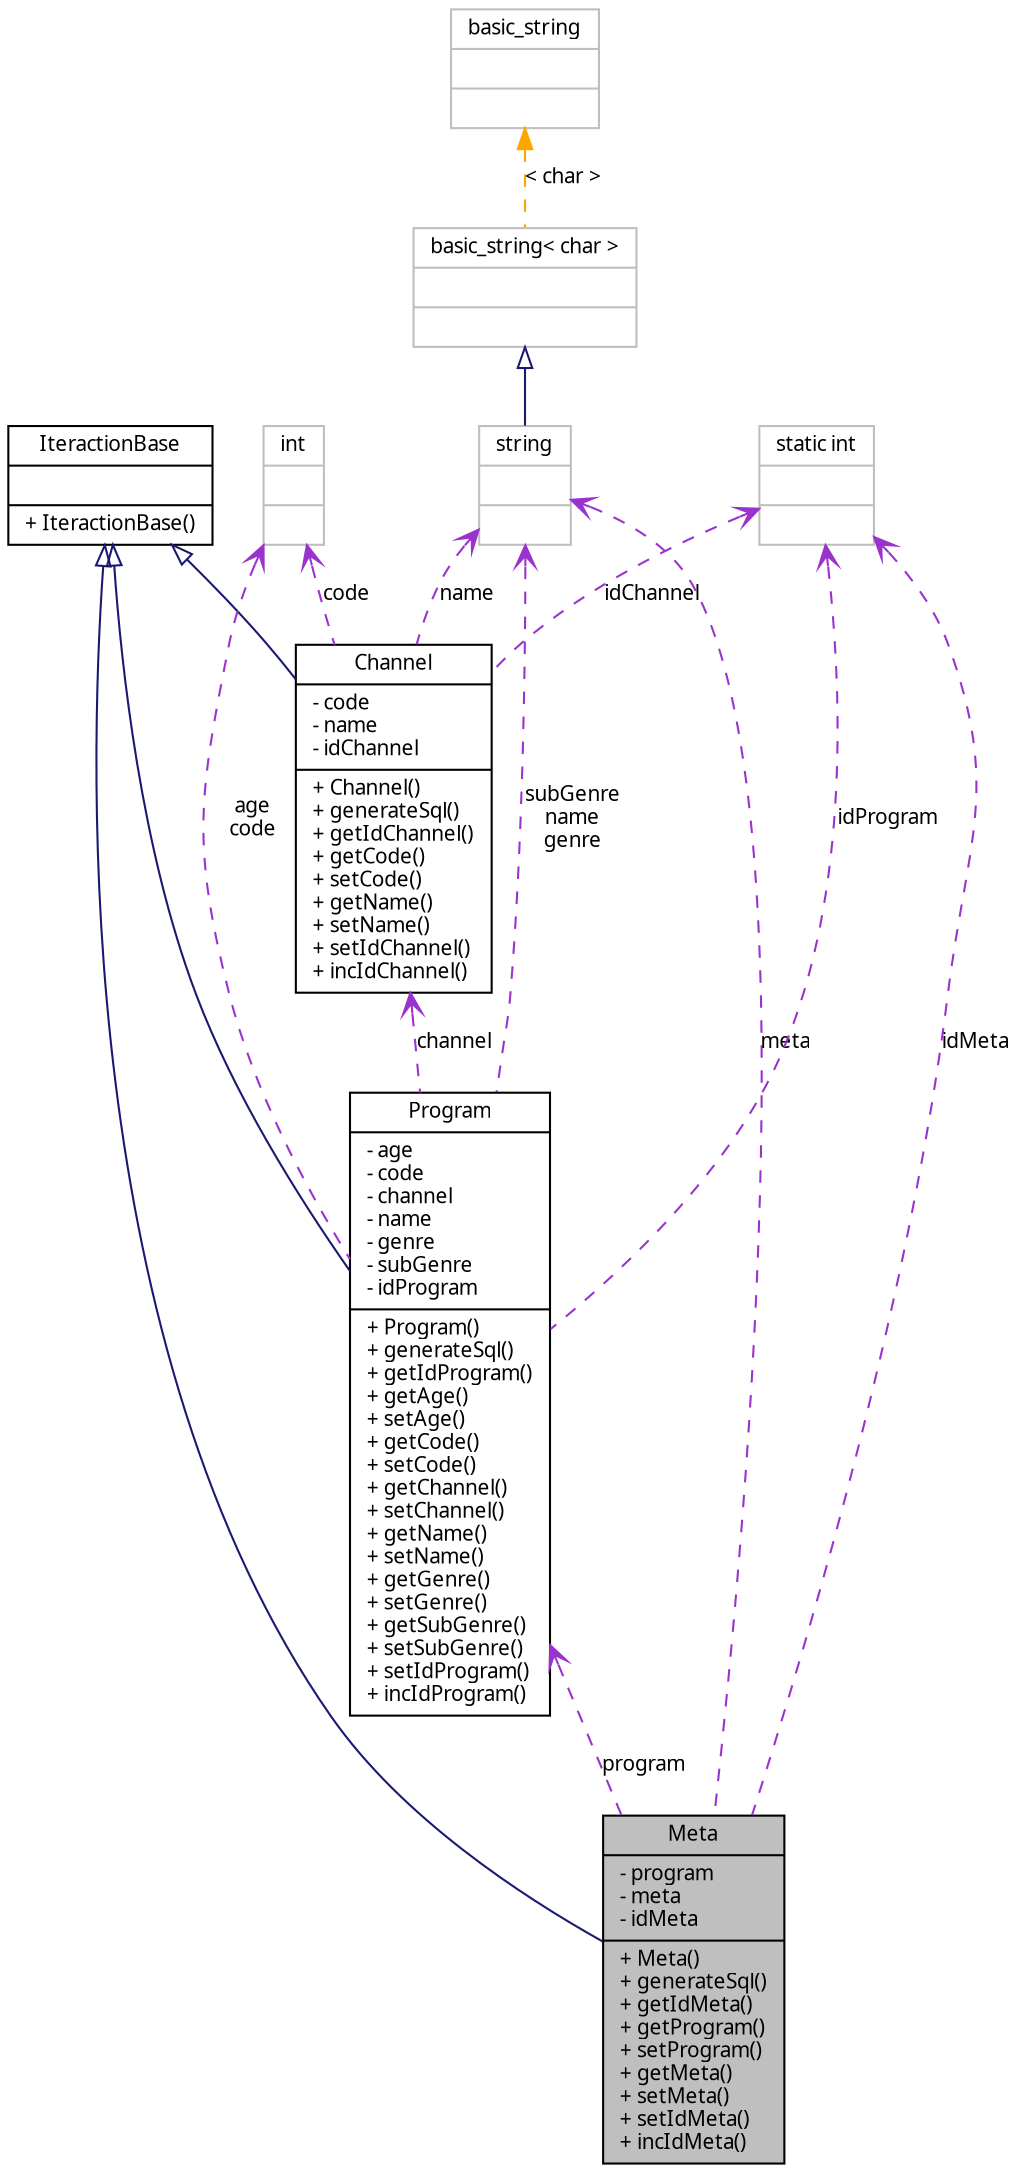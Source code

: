 digraph G
{
  edge [fontname="FreeSans.ttf",fontsize=10,labelfontname="FreeSans.ttf",labelfontsize=10];
  node [fontname="FreeSans.ttf",fontsize=10,shape=record];
  Node1 [label="{Meta\n|- program\l- meta\l- idMeta\l|+ Meta()\l+ generateSql()\l+ getIdMeta()\l+ getProgram()\l+ setProgram()\l+ getMeta()\l+ setMeta()\l+ setIdMeta()\l+ incIdMeta()\l}",height=0.2,width=0.4,color="black", fillcolor="grey75", style="filled" fontcolor="black"];
  Node2 -> Node1 [dir=back,color="midnightblue",fontsize=10,style="solid",arrowtail="empty",fontname="FreeSans.ttf"];
  Node2 [label="{IteractionBase\n||+ IteractionBase()\l}",height=0.2,width=0.4,color="black", fillcolor="white", style="filled",URL="$classbr_1_1ufscar_1_1lince_1_1ginga_1_1recommender_1_1IteractionBase.html"];
  Node3 -> Node1 [dir=back,color="darkorchid3",fontsize=10,style="dashed",label="program",arrowtail="open",fontname="FreeSans.ttf"];
  Node3 [label="{Program\n|- age\l- code\l- channel\l- name\l- genre\l- subGenre\l- idProgram\l|+ Program()\l+ generateSql()\l+ getIdProgram()\l+ getAge()\l+ setAge()\l+ getCode()\l+ setCode()\l+ getChannel()\l+ setChannel()\l+ getName()\l+ setName()\l+ getGenre()\l+ setGenre()\l+ getSubGenre()\l+ setSubGenre()\l+ setIdProgram()\l+ incIdProgram()\l}",height=0.2,width=0.4,color="black", fillcolor="white", style="filled",URL="$classbr_1_1ufscar_1_1lince_1_1ginga_1_1recommender_1_1Program.html"];
  Node2 -> Node3 [dir=back,color="midnightblue",fontsize=10,style="solid",arrowtail="empty",fontname="FreeSans.ttf"];
  Node4 -> Node3 [dir=back,color="darkorchid3",fontsize=10,style="dashed",label="age\ncode",arrowtail="open",fontname="FreeSans.ttf"];
  Node4 [label="{int\n||}",height=0.2,width=0.4,color="grey75", fillcolor="white", style="filled"];
  Node5 -> Node3 [dir=back,color="darkorchid3",fontsize=10,style="dashed",label="subGenre\nname\ngenre",arrowtail="open",fontname="FreeSans.ttf"];
  Node5 [label="{string\n||}",height=0.2,width=0.4,color="grey75", fillcolor="white", style="filled",tooltip="STL class."];
  Node6 -> Node5 [dir=back,color="midnightblue",fontsize=10,style="solid",arrowtail="empty",fontname="FreeSans.ttf"];
  Node6 [label="{basic_string\< char \>\n||}",height=0.2,width=0.4,color="grey75", fillcolor="white", style="filled"];
  Node7 -> Node6 [dir=back,color="orange",fontsize=10,style="dashed",label="\< char \>",fontname="FreeSans.ttf"];
  Node7 [label="{basic_string\n||}",height=0.2,width=0.4,color="grey75", fillcolor="white", style="filled",tooltip="STL class."];
  Node8 -> Node3 [dir=back,color="darkorchid3",fontsize=10,style="dashed",label="channel",arrowtail="open",fontname="FreeSans.ttf"];
  Node8 [label="{Channel\n|- code\l- name\l- idChannel\l|+ Channel()\l+ generateSql()\l+ getIdChannel()\l+ getCode()\l+ setCode()\l+ getName()\l+ setName()\l+ setIdChannel()\l+ incIdChannel()\l}",height=0.2,width=0.4,color="black", fillcolor="white", style="filled",URL="$classbr_1_1ufscar_1_1lince_1_1ginga_1_1recommender_1_1Channel.html"];
  Node2 -> Node8 [dir=back,color="midnightblue",fontsize=10,style="solid",arrowtail="empty",fontname="FreeSans.ttf"];
  Node4 -> Node8 [dir=back,color="darkorchid3",fontsize=10,style="dashed",label="code",arrowtail="open",fontname="FreeSans.ttf"];
  Node5 -> Node8 [dir=back,color="darkorchid3",fontsize=10,style="dashed",label="name",arrowtail="open",fontname="FreeSans.ttf"];
  Node9 -> Node8 [dir=back,color="darkorchid3",fontsize=10,style="dashed",label="idChannel",arrowtail="open",fontname="FreeSans.ttf"];
  Node9 [label="{static int\n||}",height=0.2,width=0.4,color="grey75", fillcolor="white", style="filled"];
  Node9 -> Node3 [dir=back,color="darkorchid3",fontsize=10,style="dashed",label="idProgram",arrowtail="open",fontname="FreeSans.ttf"];
  Node5 -> Node1 [dir=back,color="darkorchid3",fontsize=10,style="dashed",label="meta",arrowtail="open",fontname="FreeSans.ttf"];
  Node9 -> Node1 [dir=back,color="darkorchid3",fontsize=10,style="dashed",label="idMeta",arrowtail="open",fontname="FreeSans.ttf"];
}
